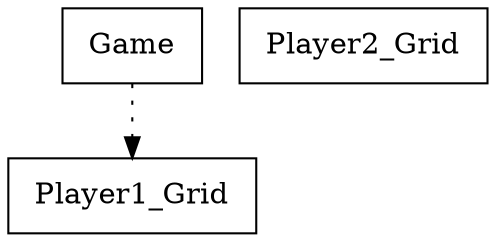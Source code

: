 digraph {
Game [ label=" Game " shape= box ]
Player1_Grid [ label=" Player1_Grid " shape= box ]
Player2_Grid [ label=" Player2_Grid " shape= box ]

"Game" -> "Player1_Grid" [style= dotted ]
}
